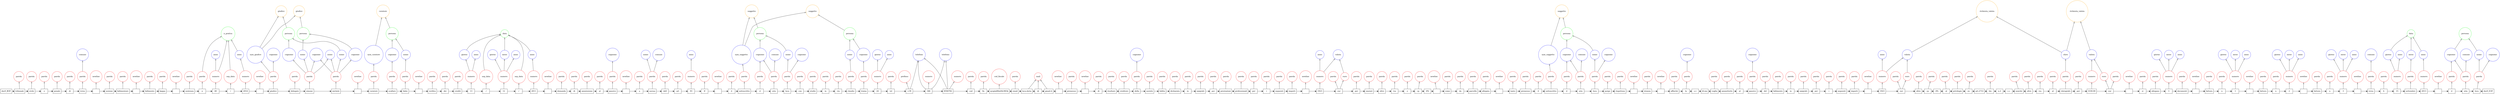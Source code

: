 digraph {
   rankdir=BT;
   edge [arrowhead=empty];

   subgraph {
      rank="source";
      edge [arrowhead=normal];
      node [shape=box];
      t0 [label="doc0_BOF"];
      t1 [label="tribunale"];
      t2 [label="civile"];
      t3 [label="e"];
      t4 [label="penale"];
      t5 [label="di"];
      t6 [label="ivrea"];
      t7 [label="\n"];
      t8 [label="sezione"];
      t9 [label="fallimentare"];
      t10 [label="\n"];
      t11 [label="fallimento"];
      t12 [label="kappa"];
      t13 [label="\n"];
      t14 [label="sentenza"];
      t15 [label="n"];
      t16 [label="40"];
      t17 [label="/"];
      t18 [label="2014"];
      t19 [label="\n"];
      t20 [label="giudice"];
      t21 [label="delegato"];
      t22 [label="simone"];
      t23 [label="michele"];
      t24 [label="\n"];
      t25 [label="curatore"];
      t26 [label="scalfaro"];
      t27 [label="fabio"];
      t28 [label="\n"];
      t29 [label="verifica"];
      t30 [label="dei"];
      t31 [label="crediti"];
      t32 [label="13"];
      t33 [label="/"];
      t34 [label="12"];
      t35 [label="/"];
      t36 [label="2011"];
      t37 [label="\n"];
      t38 [label="domanda"];
      t39 [label="di"];
      t40 [label="ammissione"];
      t41 [label="al"];
      t42 [label="passivo"];
      t43 [label="\n"];
      t44 [label="a"];
      t45 [label="norma"];
      t46 [label="dell"];
      t47 [label="art"];
      t48 [label="93"];
      t49 [label="lf"];
      t50 [label="\n"];
      t51 [label="il"];
      t52 [label="sottoscritto"];
      t53 [label="d"];
      t54 [label="oria"];
      t55 [label="luca"];
      t56 [label="con"];
      t57 [label="studio"];
      t58 [label="in"];
      t59 [label="via"];
      t60 [label="claudio"];
      t61 [label="traina"];
      t62 [label="24"];
      t63 [label="tel"];
      t64 [label="+39"];
      t65 [label="346"];
      t66 [label="8594782"];
      t67 [label="cod"];
      t68 [label="fis"];
      t69 [label="qcnpla88m04c983k"];
      t70 [label="email"];
      t71 [label="luca.doria"];
      t72 [label="@"];
      t73 [label="gmail.it"];
      t74 [label="\n"];
      t75 [label="premesso"];
      t76 [label="\n"];
      t77 [label="di"];
      t78 [label="risultare"];
      t79 [label="creditore"];
      t80 [label="della"];
      t81 [label="società"];
      t82 [label="fallita"];
      t83 [label="dichiarata"];
      t84 [label="in"];
      t85 [label="epigrafe"];
      t86 [label="per"];
      t87 [label="prestazioni"];
      t88 [label="professionali"];
      t89 [label="per"];
      t90 [label="i"];
      t91 [label="seguenti"];
      t92 [label="importi"];
      t93 [label="\n"];
      t94 [label="1923"];
      t95 [label="eur"];
      t96 [label="per"];
      t97 [label="onorari"];
      t98 [label="oltre"];
      t99 [label="iva"];
      t100 [label="e"];
      t101 [label="cp"];
      t102 [label="4%"];
      t103 [label="\n"];
      t104 [label="come"];
      t105 [label="da"];
      t106 [label="parcella"];
      t107 [label="allegata"];
      t108 [label="\n"];
      t109 [label="tanto"];
      t110 [label="premesso"];
      t111 [label="il"];
      t112 [label="sottoscritto"];
      t113 [label="d"];
      t114 [label="oria"];
      t115 [label="luca"];
      t116 [label="porge"];
      t117 [label="rispettosa"];
      t118 [label="\n"];
      t119 [label="istanza"];
      t120 [label="\n"];
      t121 [label="affinché"];
      t122 [label="la"];
      t123 [label="s.v"];
      t124 [label="ill.ma"];
      t125 [label="voglia"];
      t126 [label="ammetterlo"];
      t127 [label="al"];
      t128 [label="passivo"];
      t129 [label="del"];
      t130 [label="fallimento"];
      t131 [label="in"];
      t132 [label="epigrafe"];
      t133 [label="per"];
      t134 [label="i"];
      t135 [label="seguenti"];
      t136 [label="importi"];
      t137 [label="\n"];
      t138 [label="1923"];
      t139 [label="eur"];
      t140 [label="oltre"];
      t141 [label="cp"];
      t142 [label="4%"];
      t143 [label="al"];
      t144 [label="privilegio"];
      t145 [label="ex"];
      t146 [label="art.2753"];
      t147 [label="bis"];
      t148 [label="n.2"];
      t149 [label="c.c"];
      t150 [label="nonché"];
      t151 [label="oltre"];
      t152 [label="iva"];
      t153 [label="al"];
      t154 [label="chirografo"];
      t155 [label="per"];
      t156 [label="3330.00"];
      t157 [label="eur"];
      t158 [label="\n"];
      t159 [label="si"];
      t160 [label="allegano"];
      t161 [label="3"];
      t162 [label="documenti"];
      t163 [label="\n"];
      t164 [label="fattura"];
      t165 [label="n"];
      t166 [label="1"];
      t167 [label="\n"];
      t168 [label="fattura"];
      t169 [label="n"];
      t170 [label="2"];
      t171 [label="\n"];
      t172 [label="fattura"];
      t173 [label="n"];
      t174 [label="3"];
      t175 [label="\n"];
      t176 [label="ivrea"];
      t177 [label="li"];
      t178 [label="15"];
      t179 [label="settembre"];
      t180 [label="2013"];
      t181 [label="\n"];
      t182 [label="d"];
      t183 [label="oria"];
      t184 [label="luca"];
      t185 [label="doc0_EOF"];
      t0 -> t1;
      t1 -> t2;
      t2 -> t3;
      t3 -> t4;
      t4 -> t5;
      t5 -> t6;
      t6 -> t7;
      t7 -> t8;
      t8 -> t9;
      t9 -> t10;
      t10 -> t11;
      t11 -> t12;
      t12 -> t13;
      t13 -> t14;
      t14 -> t15;
      t15 -> t16;
      t16 -> t17;
      t17 -> t18;
      t18 -> t19;
      t19 -> t20;
      t20 -> t21;
      t21 -> t22;
      t22 -> t23;
      t23 -> t24;
      t24 -> t25;
      t25 -> t26;
      t26 -> t27;
      t27 -> t28;
      t28 -> t29;
      t29 -> t30;
      t30 -> t31;
      t31 -> t32;
      t32 -> t33;
      t33 -> t34;
      t34 -> t35;
      t35 -> t36;
      t36 -> t37;
      t37 -> t38;
      t38 -> t39;
      t39 -> t40;
      t40 -> t41;
      t41 -> t42;
      t42 -> t43;
      t43 -> t44;
      t44 -> t45;
      t45 -> t46;
      t46 -> t47;
      t47 -> t48;
      t48 -> t49;
      t49 -> t50;
      t50 -> t51;
      t51 -> t52;
      t52 -> t53;
      t53 -> t54;
      t54 -> t55;
      t55 -> t56;
      t56 -> t57;
      t57 -> t58;
      t58 -> t59;
      t59 -> t60;
      t60 -> t61;
      t61 -> t62;
      t62 -> t63;
      t63 -> t64;
      t64 -> t65;
      t65 -> t66;
      t66 -> t67;
      t67 -> t68;
      t68 -> t69;
      t69 -> t70;
      t70 -> t71;
      t71 -> t72;
      t72 -> t73;
      t73 -> t74;
      t74 -> t75;
      t75 -> t76;
      t76 -> t77;
      t77 -> t78;
      t78 -> t79;
      t79 -> t80;
      t80 -> t81;
      t81 -> t82;
      t82 -> t83;
      t83 -> t84;
      t84 -> t85;
      t85 -> t86;
      t86 -> t87;
      t87 -> t88;
      t88 -> t89;
      t89 -> t90;
      t90 -> t91;
      t91 -> t92;
      t92 -> t93;
      t93 -> t94;
      t94 -> t95;
      t95 -> t96;
      t96 -> t97;
      t97 -> t98;
      t98 -> t99;
      t99 -> t100;
      t100 -> t101;
      t101 -> t102;
      t102 -> t103;
      t103 -> t104;
      t104 -> t105;
      t105 -> t106;
      t106 -> t107;
      t107 -> t108;
      t108 -> t109;
      t109 -> t110;
      t110 -> t111;
      t111 -> t112;
      t112 -> t113;
      t113 -> t114;
      t114 -> t115;
      t115 -> t116;
      t116 -> t117;
      t117 -> t118;
      t118 -> t119;
      t119 -> t120;
      t120 -> t121;
      t121 -> t122;
      t122 -> t123;
      t123 -> t124;
      t124 -> t125;
      t125 -> t126;
      t126 -> t127;
      t127 -> t128;
      t128 -> t129;
      t129 -> t130;
      t130 -> t131;
      t131 -> t132;
      t132 -> t133;
      t133 -> t134;
      t134 -> t135;
      t135 -> t136;
      t136 -> t137;
      t137 -> t138;
      t138 -> t139;
      t139 -> t140;
      t140 -> t141;
      t141 -> t142;
      t142 -> t143;
      t143 -> t144;
      t144 -> t145;
      t145 -> t146;
      t146 -> t147;
      t147 -> t148;
      t148 -> t149;
      t149 -> t150;
      t150 -> t151;
      t151 -> t152;
      t152 -> t153;
      t153 -> t154;
      t154 -> t155;
      t155 -> t156;
      t156 -> t157;
      t157 -> t158;
      t158 -> t159;
      t159 -> t160;
      t160 -> t161;
      t161 -> t162;
      t162 -> t163;
      t163 -> t164;
      t164 -> t165;
      t165 -> t166;
      t166 -> t167;
      t167 -> t168;
      t168 -> t169;
      t169 -> t170;
      t170 -> t171;
      t171 -> t172;
      t172 -> t173;
      t173 -> t174;
      t174 -> t175;
      t175 -> t176;
      t176 -> t177;
      t177 -> t178;
      t178 -> t179;
      t179 -> t180;
      t180 -> t181;
      t181 -> t182;
      t182 -> t183;
      t183 -> t184;
      t184 -> t185;
   }

   subgraph {
      rank="same";
      node [color=red,shape=circle];
      tag128 [label=numero]; 
      tag129 [label=numero]; 
      tag130 [label=numero]; 
      tag131 [label=numero]; 
      tag132 [label=numero]; 
      tag133 [label=numero]; 
      tag134 [label=numero]; 
      tag135 [label=numero]; 
      tag136 [label=numero]; 
      tag137 [label=numero]; 
      tag138 [label=numero]; 
      tag139 [label=numero]; 
      tag140 [label=numero]; 
      tag141 [label=numero]; 
      tag142 [label=numero]; 
      tag143 [label=numero]; 
      tag144 [label=numero]; 
      tag145 [label=numero]; 
      tag0 [label=parola]; 
      tag1 [label=parola]; 
      tag2 [label=parola]; 
      tag3 [label=parola]; 
      tag4 [label=parola]; 
      tag5 [label=parola]; 
      tag6 [label=parola]; 
      tag7 [label=parola]; 
      tag8 [label=parola]; 
      tag9 [label=parola]; 
      tag10 [label=parola]; 
      tag11 [label=parola]; 
      tag12 [label=parola]; 
      tag13 [label=parola]; 
      tag14 [label=parola]; 
      tag15 [label=parola]; 
      tag16 [label=parola]; 
      tag17 [label=parola]; 
      tag18 [label=parola]; 
      tag19 [label=parola]; 
      tag20 [label=parola]; 
      tag21 [label=parola]; 
      tag22 [label=parola]; 
      tag23 [label=parola]; 
      tag24 [label=parola]; 
      tag25 [label=parola]; 
      tag26 [label=parola]; 
      tag27 [label=parola]; 
      tag28 [label=parola]; 
      tag29 [label=parola]; 
      tag30 [label=parola]; 
      tag31 [label=parola]; 
      tag32 [label=parola]; 
      tag33 [label=parola]; 
      tag34 [label=parola]; 
      tag35 [label=parola]; 
      tag36 [label=parola]; 
      tag37 [label=parola]; 
      tag38 [label=parola]; 
      tag39 [label=parola]; 
      tag40 [label=parola]; 
      tag41 [label=parola]; 
      tag42 [label=parola]; 
      tag43 [label=parola]; 
      tag44 [label=parola]; 
      tag45 [label=parola]; 
      tag46 [label=parola]; 
      tag47 [label=parola]; 
      tag48 [label=parola]; 
      tag49 [label=parola]; 
      tag50 [label=parola]; 
      tag51 [label=parola]; 
      tag52 [label=parola]; 
      tag53 [label=parola]; 
      tag54 [label=parola]; 
      tag55 [label=parola]; 
      tag56 [label=parola]; 
      tag57 [label=parola]; 
      tag58 [label=parola]; 
      tag59 [label=parola]; 
      tag60 [label=parola]; 
      tag61 [label=parola]; 
      tag62 [label=parola]; 
      tag63 [label=parola]; 
      tag64 [label=parola]; 
      tag65 [label=parola]; 
      tag66 [label=parola]; 
      tag67 [label=parola]; 
      tag68 [label=parola]; 
      tag69 [label=parola]; 
      tag70 [label=parola]; 
      tag71 [label=parola]; 
      tag72 [label=parola]; 
      tag73 [label=parola]; 
      tag74 [label=parola]; 
      tag75 [label=parola]; 
      tag76 [label=parola]; 
      tag77 [label=parola]; 
      tag78 [label=parola]; 
      tag79 [label=parola]; 
      tag80 [label=parola]; 
      tag81 [label=parola]; 
      tag82 [label=parola]; 
      tag83 [label=parola]; 
      tag84 [label=parola]; 
      tag85 [label=parola]; 
      tag86 [label=parola]; 
      tag87 [label=parola]; 
      tag88 [label=parola]; 
      tag89 [label=parola]; 
      tag90 [label=parola]; 
      tag91 [label=parola]; 
      tag92 [label=parola]; 
      tag93 [label=parola]; 
      tag94 [label=parola]; 
      tag95 [label=parola]; 
      tag96 [label=parola]; 
      tag97 [label=parola]; 
      tag98 [label=parola]; 
      tag99 [label=parola]; 
      tag100 [label=parola]; 
      tag101 [label=parola]; 
      tag102 [label=parola]; 
      tag103 [label=parola]; 
      tag104 [label=parola]; 
      tag105 [label=parola]; 
      tag106 [label=parola]; 
      tag107 [label=parola]; 
      tag108 [label=parola]; 
      tag109 [label=parola]; 
      tag110 [label=parola]; 
      tag111 [label=parola]; 
      tag112 [label=parola]; 
      tag113 [label=parola]; 
      tag114 [label=parola]; 
      tag115 [label=parola]; 
      tag116 [label=parola]; 
      tag117 [label=parola]; 
      tag118 [label=parola]; 
      tag119 [label=parola]; 
      tag120 [label=parola]; 
      tag121 [label=parola]; 
      tag122 [label=parola]; 
      tag123 [label=parola]; 
      tag124 [label=parola]; 
      tag125 [label=parola]; 
      tag126 [label=parola]; 
      tag127 [label=parola]; 
      tag146 [label=newline]; 
      tag147 [label=newline]; 
      tag148 [label=newline]; 
      tag149 [label=newline]; 
      tag150 [label=newline]; 
      tag151 [label=newline]; 
      tag152 [label=newline]; 
      tag153 [label=newline]; 
      tag154 [label=newline]; 
      tag155 [label=newline]; 
      tag156 [label=newline]; 
      tag157 [label=newline]; 
      tag158 [label=newline]; 
      tag159 [label=newline]; 
      tag160 [label=newline]; 
      tag161 [label=newline]; 
      tag162 [label=newline]; 
      tag163 [label=newline]; 
      tag164 [label=newline]; 
      tag165 [label=newline]; 
      tag166 [label=newline]; 
      tag167 [label=newline]; 
      tag168 [label=newline]; 
      tag256 [label=euro]; 
      tag257 [label=euro]; 
      tag258 [label=euro]; 
      tag179 [label=mail]; 
      tag178 [label=cod_fiscale]; 
      tag169 [label=sep_data]; 
      tag170 [label=sep_data]; 
      tag171 [label=sep_data]; 
      tag180 [label=prefisso]; 
   }

   subgraph {
      rank="same";
      node [color=blue,shape=circle];
      tag262 [label=chiro]; 
      tag246 [label=sym_soggetto]; 
      tag247 [label=sym_soggetto]; 
      tag251 [label=sym_curatore]; 
      tag253 [label=sym_giudice]; 
      tag183 [label=cognome]; 
      tag184 [label=cognome]; 
      tag185 [label=cognome]; 
      tag186 [label=cognome]; 
      tag187 [label=cognome]; 
      tag188 [label=cognome]; 
      tag189 [label=cognome]; 
      tag190 [label=cognome]; 
      tag191 [label=cognome]; 
      tag192 [label=cognome]; 
      tag193 [label=cognome]; 
      tag194 [label=cognome]; 
      tag195 [label=cognome]; 
      tag196 [label=cognome]; 
      tag197 [label=cognome]; 
      tag198 [label=cognome]; 
      tag199 [label=nome]; 
      tag200 [label=nome]; 
      tag201 [label=nome]; 
      tag202 [label=nome]; 
      tag203 [label=nome]; 
      tag204 [label=nome]; 
      tag205 [label=nome]; 
      tag206 [label=nome]; 
      tag207 [label=nome]; 
      tag259 [label=valuta]; 
      tag260 [label=valuta]; 
      tag261 [label=valuta]; 
      tag172 [label=comune]; 
      tag173 [label=comune]; 
      tag174 [label=comune]; 
      tag175 [label=comune]; 
      tag176 [label=comune]; 
      tag177 [label=comune]; 
      tag215 [label=giorno]; 
      tag216 [label=giorno]; 
      tag217 [label=giorno]; 
      tag218 [label=giorno]; 
      tag219 [label=giorno]; 
      tag220 [label=giorno]; 
      tag221 [label=giorno]; 
      tag222 [label=giorno]; 
      tag223 [label=mese]; 
      tag224 [label=mese]; 
      tag225 [label=mese]; 
      tag226 [label=mese]; 
      tag227 [label=mese]; 
      tag228 [label=mese]; 
      tag229 [label=anno]; 
      tag230 [label=anno]; 
      tag231 [label=anno]; 
      tag232 [label=anno]; 
      tag233 [label=anno]; 
      tag234 [label=anno]; 
      tag235 [label=anno]; 
      tag236 [label=anno]; 
      tag237 [label=anno]; 
      tag238 [label=anno]; 
      tag239 [label=anno]; 
      tag240 [label=anno]; 
      tag241 [label=anno]; 
      tag242 [label=anno]; 
      tag243 [label=anno]; 
      tag181 [label=telefono]; 
      tag182 [label=telefono]; 
   }

   subgraph {
      rank="same";
      node [color=green,shape=circle];
      tag244 [label=data]; 
      tag245 [label=data]; 
      tag208 [label=persona]; 
      tag209 [label=persona]; 
      tag210 [label=persona]; 
      tag211 [label=persona]; 
      tag212 [label=persona]; 
      tag213 [label=persona]; 
      tag214 [label=persona]; 
      tag265 [label=n_pratica]; 
   }

   subgraph {
      rank="same";
      node [color=orange,shape=circle];
      tag248 [label=soggetto]; 
      tag249 [label=soggetto]; 
      tag250 [label=soggetto]; 
      tag252 [label=curatore]; 
      tag254 [label=giudice]; 
      tag255 [label=giudice]; 
      tag263 [label=richiesta_valuta]; 
      tag264 [label=richiesta_valuta]; 
   }
   t1 -> tag0;
   t2 -> tag1;
   t3 -> tag2;
   t4 -> tag3;
   t5 -> tag4;
   t6 -> tag5;
   t8 -> tag6;
   t9 -> tag7;
   t11 -> tag8;
   t12 -> tag9;
   t14 -> tag10;
   t15 -> tag11;
   t20 -> tag12;
   t21 -> tag13;
   t22 -> tag14;
   t23 -> tag15;
   t25 -> tag16;
   t26 -> tag17;
   t27 -> tag18;
   t29 -> tag19;
   t30 -> tag20;
   t31 -> tag21;
   t38 -> tag22;
   t39 -> tag23;
   t40 -> tag24;
   t41 -> tag25;
   t42 -> tag26;
   t44 -> tag27;
   t45 -> tag28;
   t46 -> tag29;
   t47 -> tag30;
   t49 -> tag31;
   t51 -> tag32;
   t52 -> tag33;
   t53 -> tag34;
   t54 -> tag35;
   t55 -> tag36;
   t56 -> tag37;
   t57 -> tag38;
   t58 -> tag39;
   t59 -> tag40;
   t60 -> tag41;
   t61 -> tag42;
   t63 -> tag43;
   t67 -> tag44;
   t68 -> tag45;
   t70 -> tag46;
   t75 -> tag47;
   t77 -> tag48;
   t78 -> tag49;
   t79 -> tag50;
   t80 -> tag51;
   t81 -> tag52;
   t82 -> tag53;
   t83 -> tag54;
   t84 -> tag55;
   t85 -> tag56;
   t86 -> tag57;
   t87 -> tag58;
   t88 -> tag59;
   t89 -> tag60;
   t90 -> tag61;
   t91 -> tag62;
   t92 -> tag63;
   t95 -> tag64;
   t96 -> tag65;
   t97 -> tag66;
   t98 -> tag67;
   t99 -> tag68;
   t100 -> tag69;
   t101 -> tag70;
   t104 -> tag71;
   t105 -> tag72;
   t106 -> tag73;
   t107 -> tag74;
   t109 -> tag75;
   t110 -> tag76;
   t111 -> tag77;
   t112 -> tag78;
   t113 -> tag79;
   t114 -> tag80;
   t115 -> tag81;
   t116 -> tag82;
   t117 -> tag83;
   t119 -> tag84;
   t121 -> tag85;
   t122 -> tag86;
   t125 -> tag87;
   t126 -> tag88;
   t127 -> tag89;
   t128 -> tag90;
   t129 -> tag91;
   t130 -> tag92;
   t131 -> tag93;
   t132 -> tag94;
   t133 -> tag95;
   t134 -> tag96;
   t135 -> tag97;
   t136 -> tag98;
   t139 -> tag99;
   t140 -> tag100;
   t141 -> tag101;
   t143 -> tag102;
   t144 -> tag103;
   t145 -> tag104;
   t147 -> tag105;
   t150 -> tag106;
   t151 -> tag107;
   t152 -> tag108;
   t153 -> tag109;
   t154 -> tag110;
   t155 -> tag111;
   t157 -> tag112;
   t159 -> tag113;
   t160 -> tag114;
   t162 -> tag115;
   t164 -> tag116;
   t165 -> tag117;
   t168 -> tag118;
   t169 -> tag119;
   t172 -> tag120;
   t173 -> tag121;
   t176 -> tag122;
   t177 -> tag123;
   t179 -> tag124;
   t182 -> tag125;
   t183 -> tag126;
   t184 -> tag127;
   t16 -> tag128;
   t18 -> tag129;
   t32 -> tag130;
   t34 -> tag131;
   t36 -> tag132;
   t48 -> tag133;
   t62 -> tag134;
   t65 -> tag135;
   t66 -> tag136;
   t94 -> tag137;
   t138 -> tag138;
   t156 -> tag139;
   t161 -> tag140;
   t166 -> tag141;
   t170 -> tag142;
   t174 -> tag143;
   t178 -> tag144;
   t180 -> tag145;
   t7 -> tag146;
   t10 -> tag147;
   t13 -> tag148;
   t19 -> tag149;
   t24 -> tag150;
   t28 -> tag151;
   t37 -> tag152;
   t43 -> tag153;
   t50 -> tag154;
   t74 -> tag155;
   t76 -> tag156;
   t93 -> tag157;
   t103 -> tag158;
   t108 -> tag159;
   t118 -> tag160;
   t120 -> tag161;
   t137 -> tag162;
   t158 -> tag163;
   t163 -> tag164;
   t167 -> tag165;
   t171 -> tag166;
   t175 -> tag167;
   t181 -> tag168;
   t17 -> tag169;
   t33 -> tag170;
   t35 -> tag171;
   tag5 -> tag172;
   tag28 -> tag173;
   tag35 -> tag174;
   tag80 -> tag175;
   tag122 -> tag176;
   tag126 -> tag177;
   t69 -> tag178;
   t71 -> tag179;
   t72 -> tag179;
   t73 -> tag179;
   t64 -> tag180;
   t64 -> tag181;
   t65 -> tag181;
   t66 -> tag181;
   t65 -> tag182;
   t66 -> tag182;
   tag14 -> tag183;
   tag15 -> tag183;
   tag34 -> tag184;
   tag35 -> tag184;
   tag79 -> tag185;
   tag80 -> tag185;
   tag125 -> tag186;
   tag126 -> tag186;
   tag12 -> tag187;
   tag14 -> tag188;
   tag15 -> tag189;
   tag17 -> tag190;
   tag26 -> tag191;
   tag36 -> tag192;
   tag42 -> tag193;
   tag51 -> tag194;
   tag81 -> tag195;
   tag86 -> tag196;
   tag90 -> tag197;
   tag127 -> tag198;
   tag14 -> tag199;
   tag15 -> tag199;
   tag14 -> tag200;
   tag15 -> tag201;
   tag18 -> tag202;
   tag28 -> tag203;
   tag36 -> tag204;
   tag41 -> tag205;
   tag81 -> tag206;
   tag127 -> tag207;
   tag188 -> tag208;
   tag201 -> tag208;
   tag190 -> tag209;
   tag202 -> tag209;
   tag184 -> tag210;
   tag204 -> tag210;
   tag185 -> tag211;
   tag206 -> tag211;
   tag186 -> tag212;
   tag207 -> tag212;
   tag189 -> tag213;
   tag200 -> tag213;
   tag193 -> tag214;
   tag205 -> tag214;
   tag130 -> tag215;
   tag131 -> tag216;
   tag134 -> tag217;
   tag140 -> tag218;
   tag141 -> tag219;
   tag142 -> tag220;
   tag143 -> tag221;
   tag144 -> tag222;
   tag131 -> tag223;
   tag140 -> tag224;
   tag141 -> tag225;
   tag142 -> tag226;
   tag143 -> tag227;
   tag124 -> tag228;
   tag129 -> tag229;
   tag132 -> tag230;
   tag137 -> tag231;
   tag138 -> tag232;
   tag145 -> tag233;
   tag128 -> tag234;
   tag130 -> tag235;
   tag131 -> tag236;
   tag133 -> tag237;
   tag134 -> tag238;
   tag140 -> tag239;
   tag141 -> tag240;
   tag142 -> tag241;
   tag143 -> tag242;
   tag144 -> tag243;
   tag215 -> tag244;
   tag223 -> tag244;
   tag230 -> tag244;
   tag170 -> tag244;
   tag171 -> tag244;
   tag222 -> tag245;
   tag228 -> tag245;
   tag233 -> tag245;
   tag33 -> tag246;
   tag78 -> tag247;
   tag210 -> tag248;
   tag246 -> tag248;
   tag211 -> tag249;
   tag247 -> tag249;
   tag214 -> tag250;
   tag246 -> tag250;
   tag16 -> tag251;
   tag209 -> tag252;
   tag251 -> tag252;
   tag12 -> tag253;
   tag208 -> tag254;
   tag253 -> tag254;
   tag213 -> tag255;
   tag253 -> tag255;
   t95 -> tag256;
   t139 -> tag257;
   t157 -> tag258;
   tag137 -> tag259;
   tag256 -> tag259;
   tag138 -> tag260;
   tag257 -> tag260;
   tag139 -> tag261;
   tag258 -> tag261;
   tag110 -> tag262;
   tag262 -> tag263;
   tag260 -> tag263;
   tag262 -> tag264;
   tag261 -> tag264;
   tag128 -> tag265;
   tag229 -> tag265;
   tag11 -> tag265;
   tag169 -> tag265;
}
